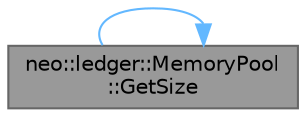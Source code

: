 digraph "neo::ledger::MemoryPool::GetSize"
{
 // LATEX_PDF_SIZE
  bgcolor="transparent";
  edge [fontname=Helvetica,fontsize=10,labelfontname=Helvetica,labelfontsize=10];
  node [fontname=Helvetica,fontsize=10,shape=box,height=0.2,width=0.4];
  rankdir="LR";
  Node1 [id="Node000001",label="neo::ledger::MemoryPool\l::GetSize",height=0.2,width=0.4,color="gray40", fillcolor="grey60", style="filled", fontcolor="black",tooltip="Get current verified pool size."];
  Node1 -> Node1 [id="edge1_Node000001_Node000001",color="steelblue1",style="solid",tooltip=" "];
}
